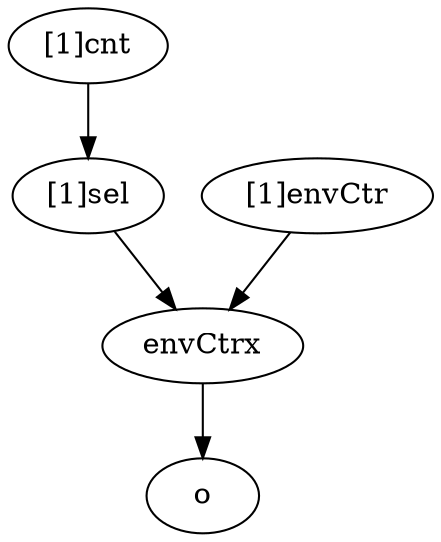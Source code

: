 strict digraph "" {
	envCtrx	 [complexity=2,
		importance=0.0232426732493,
		rank=0.0116213366246];
	o	 [complexity=0,
		importance=0.00799738798112,
		rank=0.0];
	envCtrx -> o;
	"[1]cnt"	 [complexity=7,
		importance=0.0380339456883,
		rank=0.00543342081262];
	"[1]sel"	 [complexity=5,
		importance=0.0307296136902,
		rank=0.00614592273804];
	"[1]cnt" -> "[1]sel";
	"[1]envCtr"	 [complexity=5,
		importance=0.038987257027,
		rank=0.00779745140541];
	"[1]envCtr" -> envCtrx;
	"[1]sel" -> envCtrx;
}
